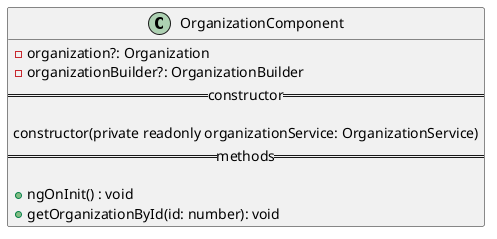 @startuml OrganizationComponent

class OrganizationComponent {
  - organization?: Organization
  - organizationBuilder?: OrganizationBuilder
  == constructor ==

  constructor(private readonly organizationService: OrganizationService)
  == methods ==

  + ngOnInit() : void
  + getOrganizationById(id: number): void
}
@enduml
